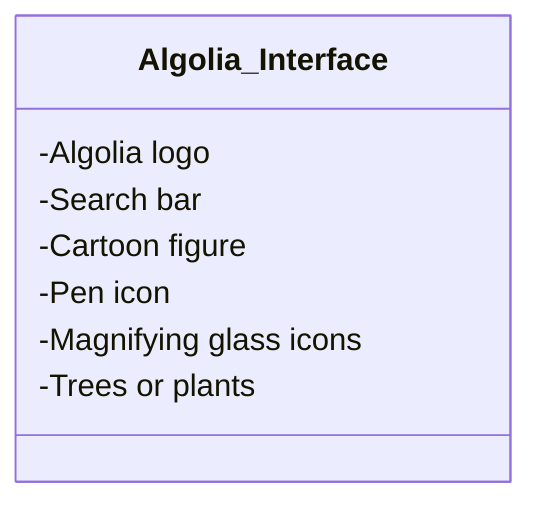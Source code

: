 classDiagram
    class Algolia_Interface {
        -Algolia logo
        -Search bar
        -Cartoon figure
        -Pen icon
        -Magnifying glass icons
        -Trees or plants
    }